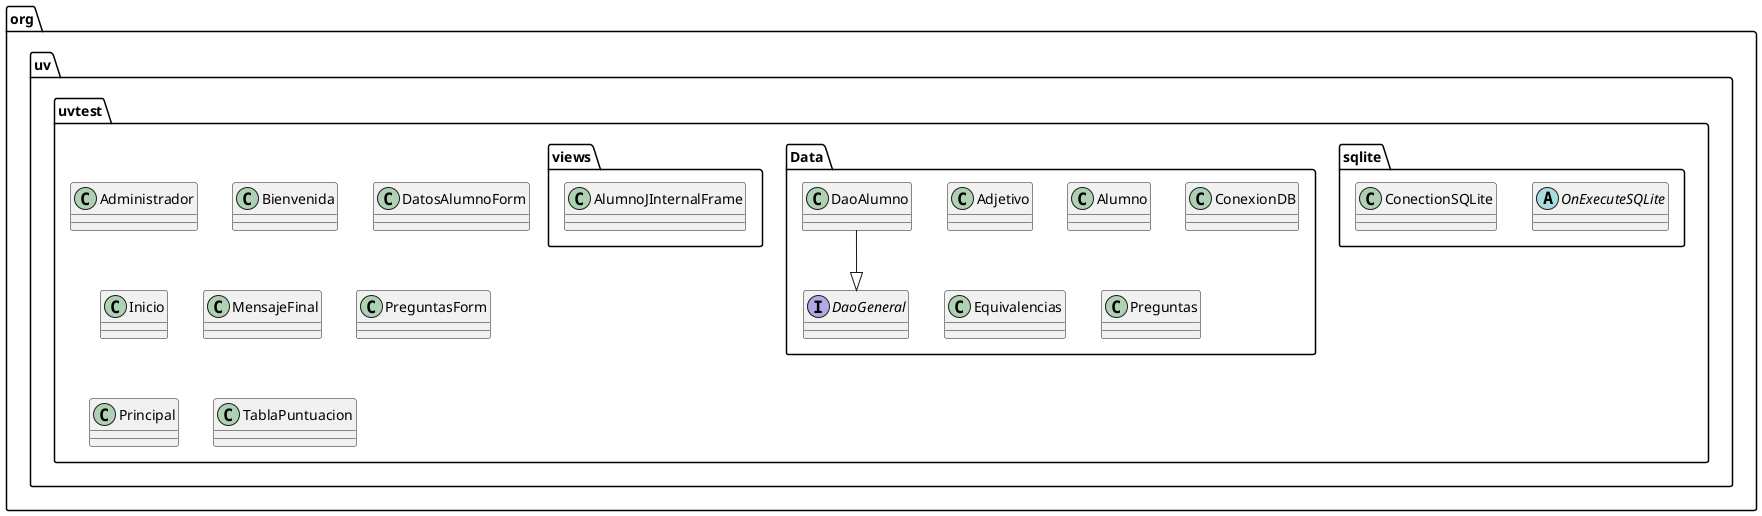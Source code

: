 @startuml
abstract class org.uv.uvtest.sqlite.OnExecuteSQLite
class org.uv.uvtest.Administrador
class org.uv.uvtest.Bienvenida
class org.uv.uvtest.Data.Adjetivo
class org.uv.uvtest.Data.Alumno
class org.uv.uvtest.Data.ConexionDB
class org.uv.uvtest.Data.DaoAlumno
class org.uv.uvtest.Data.Equivalencias
class org.uv.uvtest.Data.Preguntas
class org.uv.uvtest.DatosAlumnoForm
class org.uv.uvtest.Inicio
class org.uv.uvtest.MensajeFinal
class org.uv.uvtest.PreguntasForm
class org.uv.uvtest.Principal
class org.uv.uvtest.TablaPuntuacion
class org.uv.uvtest.sqlite.ConectionSQLite
class org.uv.uvtest.views.AlumnoJInternalFrame
interface org.uv.uvtest.Data.DaoGeneral
org.uv.uvtest.Data.DaoAlumno --|> org.uv.uvtest.Data.DaoGeneral
@enduml